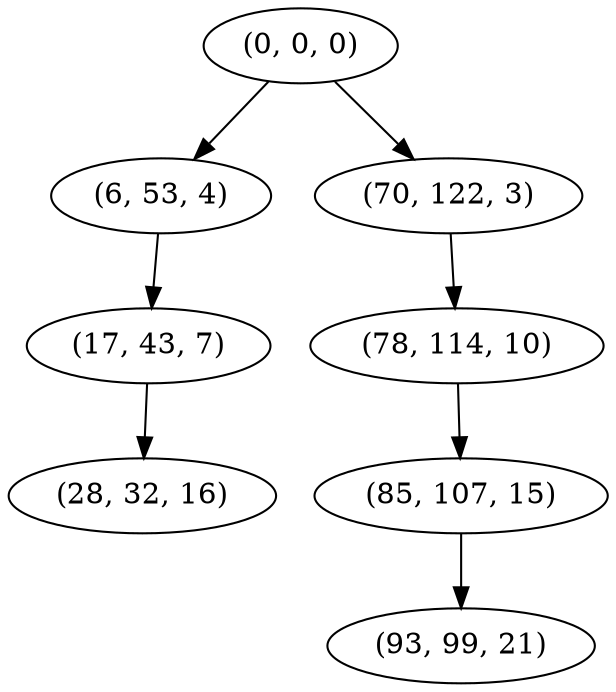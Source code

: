 digraph tree {
    "(0, 0, 0)";
    "(6, 53, 4)";
    "(17, 43, 7)";
    "(28, 32, 16)";
    "(70, 122, 3)";
    "(78, 114, 10)";
    "(85, 107, 15)";
    "(93, 99, 21)";
    "(0, 0, 0)" -> "(6, 53, 4)";
    "(0, 0, 0)" -> "(70, 122, 3)";
    "(6, 53, 4)" -> "(17, 43, 7)";
    "(17, 43, 7)" -> "(28, 32, 16)";
    "(70, 122, 3)" -> "(78, 114, 10)";
    "(78, 114, 10)" -> "(85, 107, 15)";
    "(85, 107, 15)" -> "(93, 99, 21)";
}
